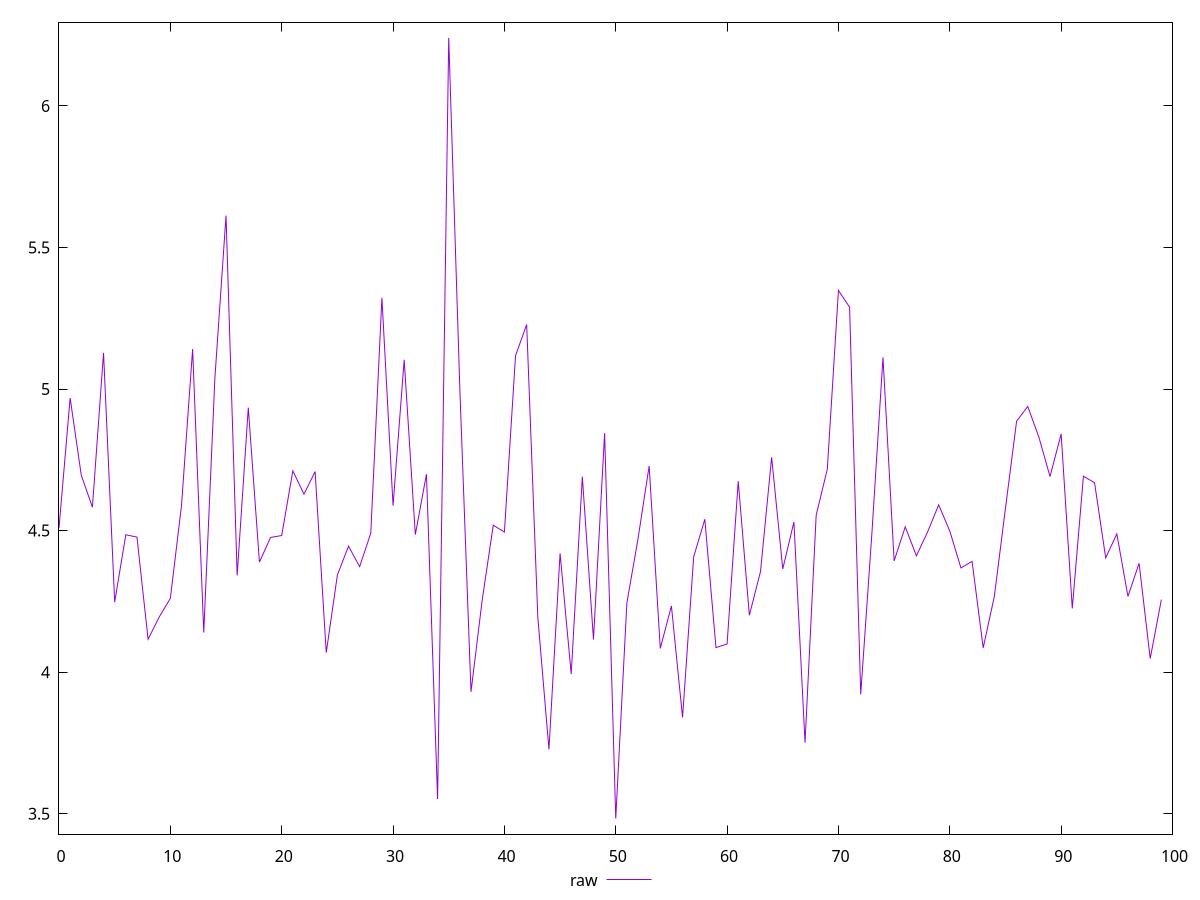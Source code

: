 reset
set terminal svg size 640, 490 enhanced background rgb 'white'
set output "reprap/network-server-latency/samples/pages+cached+noexternal+noimg/raw/values.svg"

$raw <<EOF
0 4.509200000000001
1 4.968400000000001
2 4.6956999999999995
3 4.582699999999999
4 5.1277
5 4.2477
6 4.4854
7 4.477
8 4.1164000000000005
9 4.1949
10 4.2608
11 4.587899999999999
12 5.1411999999999995
13 4.140000000000001
14 5.0387
15 5.6124
16 4.3416999999999994
17 4.934
18 4.3886
19 4.475899999999999
20 4.4826
21 4.7111
22 4.6287
23 4.7084
24 4.0687999999999995
25 4.342900000000002
26 4.4451
27 4.372700000000001
28 4.491
29 5.3225
30 4.5883
31 5.1033
32 4.4858
33 4.6992
34 3.552
35 6.240200000000001
36 4.9981
37 3.9305
38 4.253000000000001
39 4.5192
40 4.494899999999999
41 5.1179
42 5.2279
43 4.194699999999999
44 3.7273
45 4.4198
46 3.9932
47 4.6903
48 4.1151
49 4.8441
50 3.4831000000000008
51 4.244799999999999
52 4.4709
53 4.7283
54 4.083799999999999
55 4.2339
56 3.8400999999999996
57 4.407600000000001
58 4.5401
59 4.0867
60 4.099600000000002
61 4.6743999999999994
62 4.201
63 4.355399999999999
64 4.758900000000001
65 4.364800000000001
66 4.5304
67 3.7510000000000003
68 4.5544
69 4.717
70 5.3482
71 5.2894
72 3.9215999999999998
73 4.488200000000001
74 5.1117
75 4.393
76 4.5134
77 4.410900000000001
78 4.494800000000001
79 4.5909
80 4.4982999999999995
81 4.3682
82 4.3914
83 4.085999999999999
84 4.2675
85 4.5790999999999995
86 4.8865
87 4.9386
88 4.830300000000001
89 4.6907000000000005
90 4.8416
91 4.2252
92 4.692099999999999
93 4.669000000000001
94 4.4038
95 4.4884
96 4.2677
97 4.384600000000001
98 4.0483
99 4.256200000000001
EOF

set key outside below
set yrange [3.4279580000000007:6.295342000000001]

plot \
  $raw title "raw" with line, \


reset